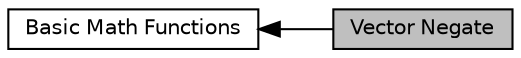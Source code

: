 digraph "Vector Negate"
{
  edge [fontname="Helvetica",fontsize="10",labelfontname="Helvetica",labelfontsize="10"];
  node [fontname="Helvetica",fontsize="10",shape=record];
  rankdir=LR;
  Node0 [label="Vector Negate",height=0.2,width=0.4,color="black", fillcolor="grey75", style="filled", fontcolor="black"];
  Node1 [label="Basic Math Functions",height=0.2,width=0.4,color="black", fillcolor="white", style="filled",URL="$group__group_math.html"];
  Node1->Node0 [shape=plaintext, dir="back", style="solid"];
}
